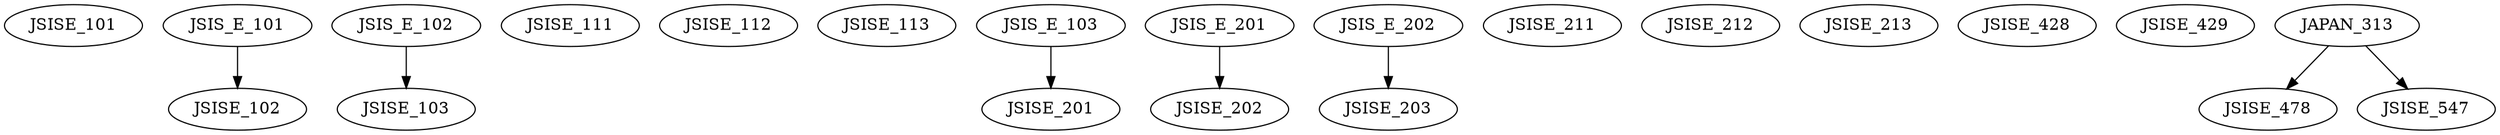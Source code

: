 digraph G {
    JSISE_101;
    edge [color=black];
    JSIS_E_101 -> JSISE_102;
    edge [color=black];
    JSIS_E_102 -> JSISE_103;
    JSISE_111;
    JSISE_112;
    JSISE_113;
    edge [color=black];
    JSIS_E_103 -> JSISE_201;
    edge [color=black];
    JSIS_E_201 -> JSISE_202;
    edge [color=black];
    JSIS_E_202 -> JSISE_203;
    JSISE_211;
    JSISE_212;
    JSISE_213;
    JSISE_428;
    JSISE_429;
    edge [color=black];
    JAPAN_313 -> JSISE_478;
    edge [color=black];
    JAPAN_313 -> JSISE_547;
}
